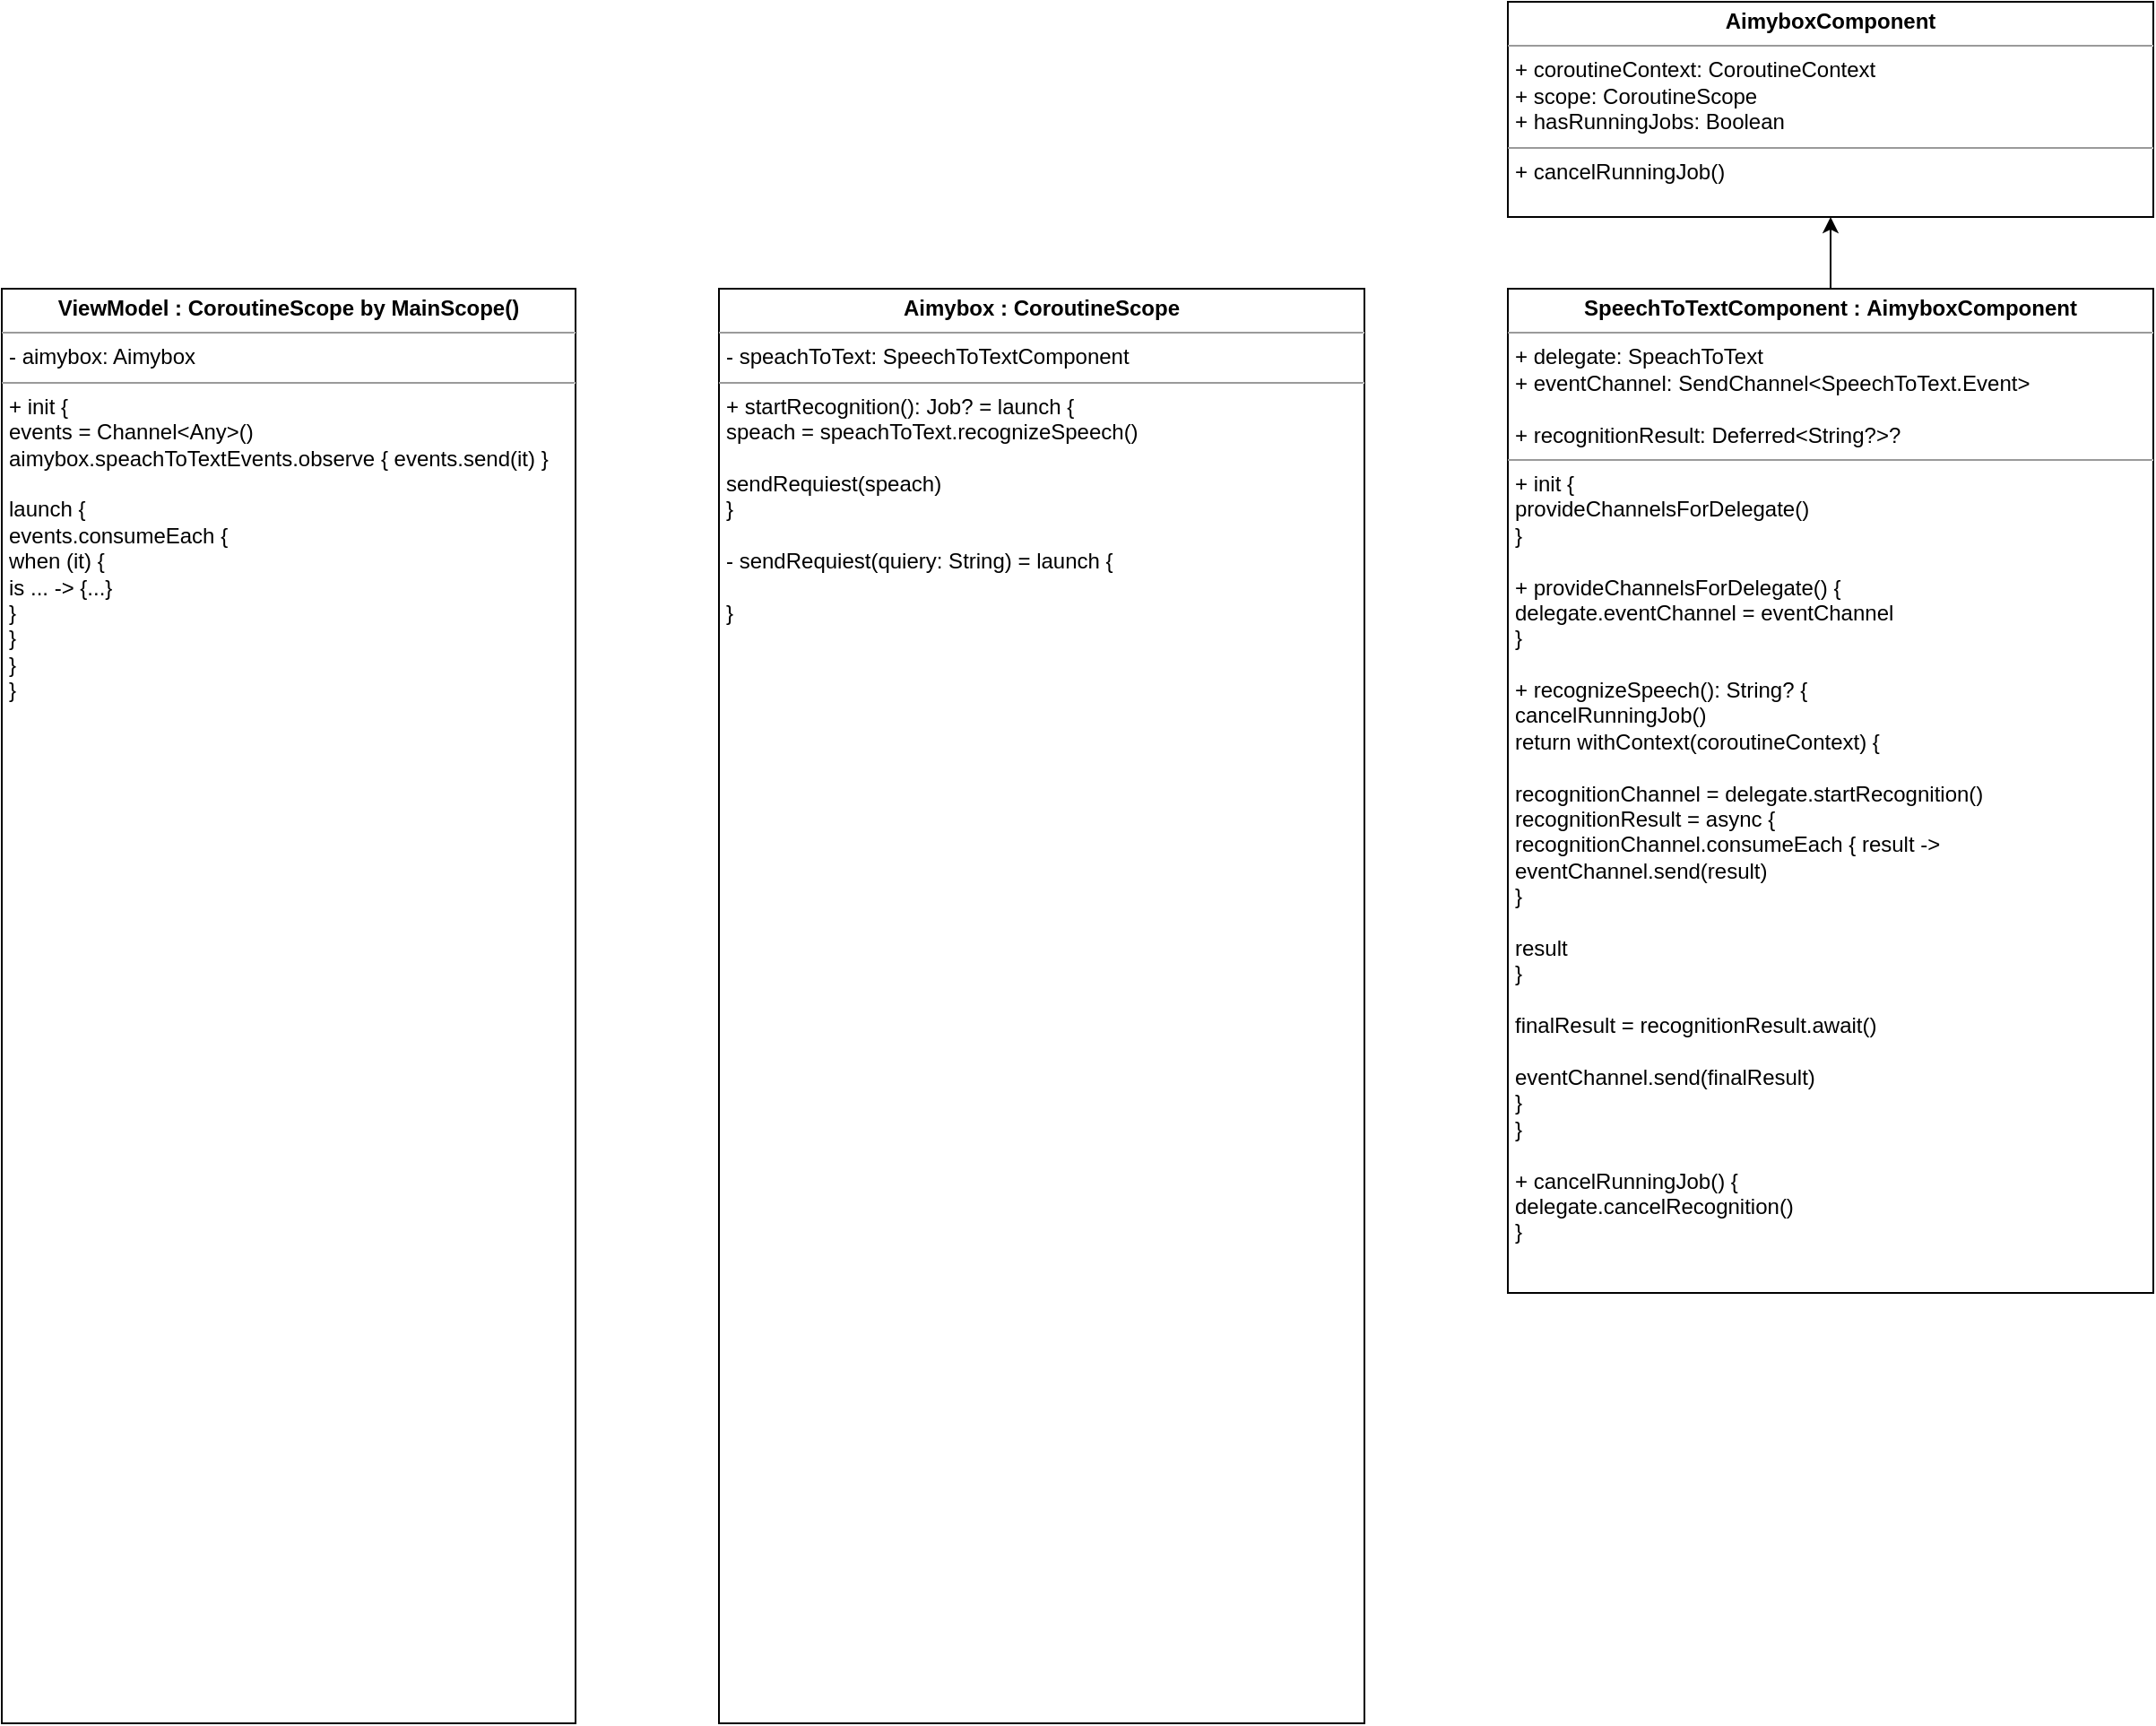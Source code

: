 <mxfile version="20.5.1" type="github">
  <diagram id="F1lN27uhS2r_S0fGPY-L" name="Страница 1">
    <mxGraphModel dx="946" dy="1815" grid="1" gridSize="10" guides="1" tooltips="1" connect="1" arrows="1" fold="1" page="1" pageScale="1" pageWidth="827" pageHeight="1169" math="0" shadow="0">
      <root>
        <mxCell id="0" />
        <mxCell id="1" parent="0" />
        <mxCell id="0ivPAX2kRAWEqdriSfRk-1" value="&lt;p style=&quot;margin:0px;margin-top:4px;text-align:center;&quot;&gt;&lt;b&gt;ViewModel :&amp;nbsp;&lt;/b&gt;&lt;b style=&quot;background-color: initial;&quot;&gt;CoroutineScope by MainScope()&lt;/b&gt;&lt;/p&gt;&lt;hr size=&quot;1&quot;&gt;&lt;p style=&quot;margin:0px;margin-left:4px;&quot;&gt;-&amp;nbsp;aimybox: Aimybox&lt;/p&gt;&lt;hr size=&quot;1&quot;&gt;&lt;p style=&quot;margin:0px;margin-left:4px;&quot;&gt;+ init {&lt;/p&gt;&lt;p style=&quot;margin:0px;margin-left:4px;&quot;&gt;events = Channel&amp;lt;Any&amp;gt;()&lt;/p&gt;&lt;p style=&quot;margin:0px;margin-left:4px;&quot;&gt;aimybox.speachToTextEvents.observe { events.send(it) }&lt;br&gt;&lt;/p&gt;&lt;p style=&quot;margin:0px;margin-left:4px;&quot;&gt;&lt;br&gt;&lt;/p&gt;&lt;p style=&quot;margin:0px;margin-left:4px;&quot;&gt;launch {&lt;/p&gt;&lt;p style=&quot;margin:0px;margin-left:4px;&quot;&gt;events.consumeEach {&lt;/p&gt;&lt;p style=&quot;margin:0px;margin-left:4px;&quot;&gt;when (it) {&lt;/p&gt;&lt;p style=&quot;margin:0px;margin-left:4px;&quot;&gt;is ... -&amp;gt; {...}&lt;/p&gt;&lt;p style=&quot;margin:0px;margin-left:4px;&quot;&gt;}&lt;/p&gt;&lt;p style=&quot;margin:0px;margin-left:4px;&quot;&gt;}&lt;/p&gt;&lt;p style=&quot;margin:0px;margin-left:4px;&quot;&gt;}&lt;/p&gt;&lt;p style=&quot;margin:0px;margin-left:4px;&quot;&gt;}&lt;/p&gt;" style="verticalAlign=top;align=left;overflow=fill;fontSize=12;fontFamily=Helvetica;html=1;" vertex="1" parent="1">
          <mxGeometry x="80" y="80" width="320" height="800" as="geometry" />
        </mxCell>
        <mxCell id="0ivPAX2kRAWEqdriSfRk-2" value="&lt;p style=&quot;margin:0px;margin-top:4px;text-align:center;&quot;&gt;&lt;b&gt;Aimybox&amp;nbsp;&lt;/b&gt;&lt;b style=&quot;background-color: initial;&quot;&gt;: CoroutineScope&lt;/b&gt;&lt;/p&gt;&lt;hr size=&quot;1&quot;&gt;&lt;p style=&quot;margin:0px;margin-left:4px;&quot;&gt;- speachToText: SpeechToTextComponent&lt;/p&gt;&lt;hr size=&quot;1&quot;&gt;&lt;p style=&quot;margin:0px;margin-left:4px;&quot;&gt;+ startRecognition(): Job? =&amp;nbsp;&lt;span style=&quot;background-color: initial;&quot;&gt;launch {&lt;/span&gt;&lt;/p&gt;&lt;p style=&quot;margin:0px;margin-left:4px;&quot;&gt;speach =&amp;nbsp;speachToText.recognizeSpeech()&lt;/p&gt;&lt;p style=&quot;margin:0px;margin-left:4px;&quot;&gt;&lt;br&gt;&lt;/p&gt;&lt;p style=&quot;margin:0px;margin-left:4px;&quot;&gt;sendRequiest(speach)&lt;/p&gt;&lt;p style=&quot;margin:0px;margin-left:4px;&quot;&gt;}&lt;/p&gt;&lt;p style=&quot;margin:0px;margin-left:4px;&quot;&gt;&lt;br&gt;&lt;/p&gt;&lt;p style=&quot;margin:0px;margin-left:4px;&quot;&gt;- sendRequiest(quiery: String) = launch {&lt;/p&gt;&lt;p style=&quot;margin:0px;margin-left:4px;&quot;&gt;&lt;br&gt;&lt;/p&gt;&lt;p style=&quot;margin:0px;margin-left:4px;&quot;&gt;}&lt;/p&gt;" style="verticalAlign=top;align=left;overflow=fill;fontSize=12;fontFamily=Helvetica;html=1;" vertex="1" parent="1">
          <mxGeometry x="480" y="80" width="360" height="800" as="geometry" />
        </mxCell>
        <mxCell id="0ivPAX2kRAWEqdriSfRk-5" value="" style="edgeStyle=orthogonalEdgeStyle;rounded=0;orthogonalLoop=1;jettySize=auto;html=1;" edge="1" parent="1" source="0ivPAX2kRAWEqdriSfRk-3" target="0ivPAX2kRAWEqdriSfRk-4">
          <mxGeometry relative="1" as="geometry" />
        </mxCell>
        <mxCell id="0ivPAX2kRAWEqdriSfRk-3" value="&lt;p style=&quot;margin:0px;margin-top:4px;text-align:center;&quot;&gt;&lt;b&gt;SpeechToTextComponent :&amp;nbsp;&lt;/b&gt;&lt;b style=&quot;background-color: initial;&quot;&gt;AimyboxComponent&lt;/b&gt;&lt;/p&gt;&lt;hr size=&quot;1&quot;&gt;&lt;p style=&quot;margin:0px;margin-left:4px;&quot;&gt;+ delegate: SpeachToText&lt;/p&gt;&lt;p style=&quot;margin:0px;margin-left:4px;&quot;&gt;+&amp;nbsp;eventChannel: SendChannel&amp;lt;SpeechToText.Event&amp;gt;&lt;/p&gt;&lt;p style=&quot;margin:0px;margin-left:4px;&quot;&gt;&lt;br&gt;&lt;/p&gt;&lt;p style=&quot;margin:0px;margin-left:4px;&quot;&gt;+&amp;nbsp;recognitionResult:&amp;nbsp;Deferred&amp;lt;String?&amp;gt;?&lt;/p&gt;&lt;hr size=&quot;1&quot;&gt;&lt;p style=&quot;margin:0px;margin-left:4px;&quot;&gt;+ init {&lt;/p&gt;&lt;p style=&quot;margin:0px;margin-left:4px;&quot;&gt;provideChannelsForDelegate()&lt;br&gt;&lt;/p&gt;&lt;p style=&quot;margin:0px;margin-left:4px;&quot;&gt;}&lt;/p&gt;&lt;p style=&quot;margin:0px;margin-left:4px;&quot;&gt;&lt;br&gt;&lt;/p&gt;&lt;p style=&quot;margin:0px;margin-left:4px;&quot;&gt;+&amp;nbsp;provideChannelsForDelegate() {&lt;/p&gt;&lt;p style=&quot;margin:0px;margin-left:4px;&quot;&gt;delegate.eventChannel = eventChannel&lt;br&gt;&lt;/p&gt;&lt;p style=&quot;margin:0px;margin-left:4px;&quot;&gt;}&lt;/p&gt;&lt;p style=&quot;margin:0px;margin-left:4px;&quot;&gt;&lt;br&gt;&lt;/p&gt;&lt;p style=&quot;margin:0px;margin-left:4px;&quot;&gt;+&amp;nbsp;recognizeSpeech(): String? {&lt;/p&gt;&lt;p style=&quot;margin:0px;margin-left:4px;&quot;&gt;cancelRunningJob()&lt;br&gt;&lt;/p&gt;&lt;p style=&quot;margin:0px;margin-left:4px;&quot;&gt;return withContext(coroutineContext) {&lt;br&gt;&lt;/p&gt;&lt;p style=&quot;margin:0px;margin-left:4px;&quot;&gt;&lt;br&gt;&lt;/p&gt;&lt;p style=&quot;margin:0px;margin-left:4px;&quot;&gt;recognitionChannel = delegate.startRecognition()&lt;br&gt;&lt;/p&gt;&lt;p style=&quot;margin:0px;margin-left:4px;&quot;&gt;recognitionResult = async {&lt;/p&gt;&lt;p style=&quot;margin:0px;margin-left:4px;&quot;&gt;recognitionChannel.consumeEach { result -&amp;gt;&lt;br&gt;&lt;/p&gt;&lt;p style=&quot;margin:0px;margin-left:4px;&quot;&gt;eventChannel.send(result)&lt;/p&gt;&lt;p style=&quot;margin:0px;margin-left:4px;&quot;&gt;}&lt;/p&gt;&lt;p style=&quot;margin:0px;margin-left:4px;&quot;&gt;&lt;br&gt;&lt;/p&gt;&lt;p style=&quot;margin:0px;margin-left:4px;&quot;&gt;result&lt;/p&gt;&lt;p style=&quot;margin:0px;margin-left:4px;&quot;&gt;}&lt;/p&gt;&lt;p style=&quot;margin:0px;margin-left:4px;&quot;&gt;&lt;br&gt;&lt;/p&gt;&lt;p style=&quot;margin:0px;margin-left:4px;&quot;&gt;finalResult =&amp;nbsp;recognitionResult.await()&lt;/p&gt;&lt;p style=&quot;margin:0px;margin-left:4px;&quot;&gt;&lt;br&gt;&lt;/p&gt;&lt;p style=&quot;margin:0px;margin-left:4px;&quot;&gt;eventChannel.send(finalResult)&lt;/p&gt;&lt;p style=&quot;margin:0px;margin-left:4px;&quot;&gt;}&lt;/p&gt;&lt;p style=&quot;margin:0px;margin-left:4px;&quot;&gt;}&lt;/p&gt;&lt;p style=&quot;margin:0px;margin-left:4px;&quot;&gt;&lt;br&gt;&lt;/p&gt;&lt;p style=&quot;margin:0px;margin-left:4px;&quot;&gt;+&amp;nbsp;cancelRunningJob() {&lt;/p&gt;&lt;p style=&quot;margin:0px;margin-left:4px;&quot;&gt;delegate.cancelRecognition()&lt;/p&gt;&lt;p style=&quot;margin:0px;margin-left:4px;&quot;&gt;}&lt;/p&gt;" style="verticalAlign=top;align=left;overflow=fill;fontSize=12;fontFamily=Helvetica;html=1;" vertex="1" parent="1">
          <mxGeometry x="920" y="80" width="360" height="560" as="geometry" />
        </mxCell>
        <mxCell id="0ivPAX2kRAWEqdriSfRk-4" value="&lt;p style=&quot;margin:0px;margin-top:4px;text-align:center;&quot;&gt;&lt;b&gt;AimyboxComponent&lt;/b&gt;&lt;br&gt;&lt;/p&gt;&lt;hr size=&quot;1&quot;&gt;&lt;p style=&quot;margin:0px;margin-left:4px;&quot;&gt;+ coroutineContext:&amp;nbsp;CoroutineContext&lt;/p&gt;&lt;p style=&quot;margin:0px;margin-left:4px;&quot;&gt;+&amp;nbsp;scope: CoroutineScope&lt;/p&gt;&lt;p style=&quot;margin:0px;margin-left:4px;&quot;&gt;+&amp;nbsp;hasRunningJobs: Boolean&lt;/p&gt;&lt;hr size=&quot;1&quot;&gt;&lt;p style=&quot;margin:0px;margin-left:4px;&quot;&gt;+ cancelRunningJob()&lt;/p&gt;" style="verticalAlign=top;align=left;overflow=fill;fontSize=12;fontFamily=Helvetica;html=1;" vertex="1" parent="1">
          <mxGeometry x="920" y="-80" width="360" height="120" as="geometry" />
        </mxCell>
      </root>
    </mxGraphModel>
  </diagram>
</mxfile>
